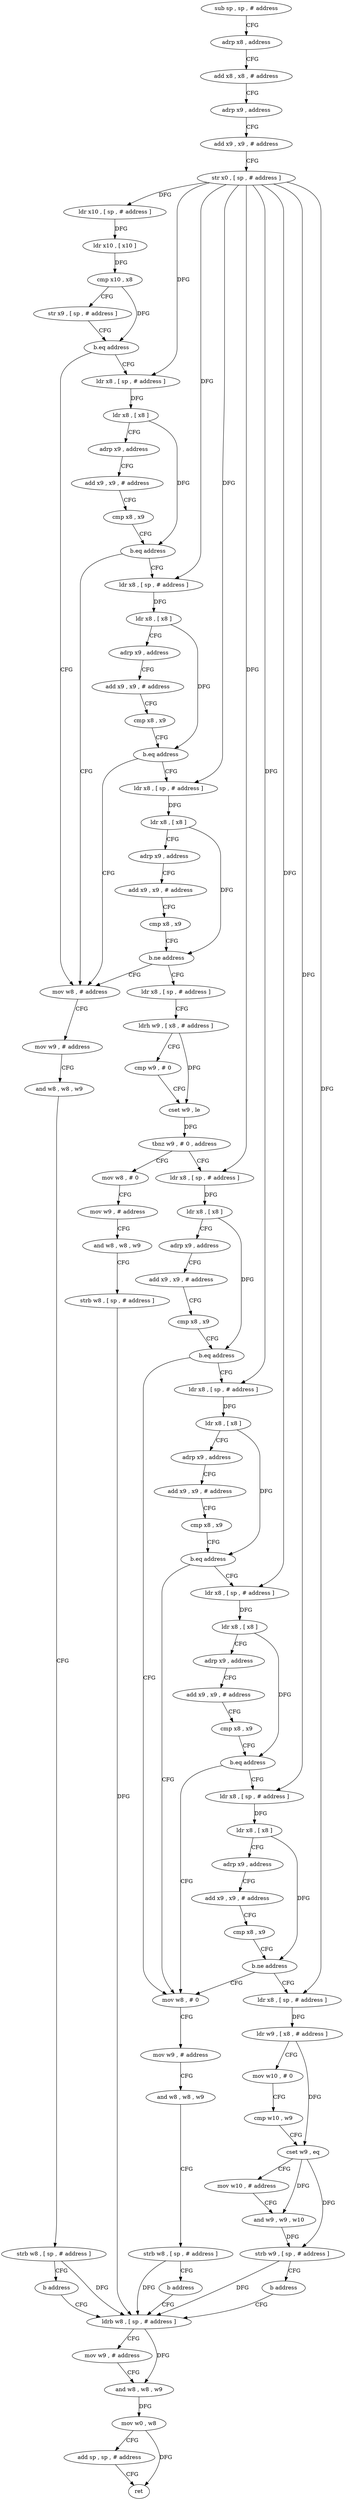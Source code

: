 digraph "func" {
"4240784" [label = "sub sp , sp , # address" ]
"4240788" [label = "adrp x8 , address" ]
"4240792" [label = "add x8 , x8 , # address" ]
"4240796" [label = "adrp x9 , address" ]
"4240800" [label = "add x9 , x9 , # address" ]
"4240804" [label = "str x0 , [ sp , # address ]" ]
"4240808" [label = "ldr x10 , [ sp , # address ]" ]
"4240812" [label = "ldr x10 , [ x10 ]" ]
"4240816" [label = "cmp x10 , x8" ]
"4240820" [label = "str x9 , [ sp , # address ]" ]
"4240824" [label = "b.eq address" ]
"4240900" [label = "mov w8 , # address" ]
"4240828" [label = "ldr x8 , [ sp , # address ]" ]
"4240904" [label = "mov w9 , # address" ]
"4240908" [label = "and w8 , w8 , w9" ]
"4240912" [label = "strb w8 , [ sp , # address ]" ]
"4240916" [label = "b address" ]
"4241108" [label = "ldrb w8 , [ sp , # address ]" ]
"4240832" [label = "ldr x8 , [ x8 ]" ]
"4240836" [label = "adrp x9 , address" ]
"4240840" [label = "add x9 , x9 , # address" ]
"4240844" [label = "cmp x8 , x9" ]
"4240848" [label = "b.eq address" ]
"4240852" [label = "ldr x8 , [ sp , # address ]" ]
"4241112" [label = "mov w9 , # address" ]
"4241116" [label = "and w8 , w8 , w9" ]
"4241120" [label = "mov w0 , w8" ]
"4241124" [label = "add sp , sp , # address" ]
"4241128" [label = "ret" ]
"4240856" [label = "ldr x8 , [ x8 ]" ]
"4240860" [label = "adrp x9 , address" ]
"4240864" [label = "add x9 , x9 , # address" ]
"4240868" [label = "cmp x8 , x9" ]
"4240872" [label = "b.eq address" ]
"4240876" [label = "ldr x8 , [ sp , # address ]" ]
"4240880" [label = "ldr x8 , [ x8 ]" ]
"4240884" [label = "adrp x9 , address" ]
"4240888" [label = "add x9 , x9 , # address" ]
"4240892" [label = "cmp x8 , x9" ]
"4240896" [label = "b.ne address" ]
"4240920" [label = "ldr x8 , [ sp , # address ]" ]
"4240924" [label = "ldrh w9 , [ x8 , # address ]" ]
"4240928" [label = "cmp w9 , # 0" ]
"4240932" [label = "cset w9 , le" ]
"4240936" [label = "tbnz w9 , # 0 , address" ]
"4241092" [label = "mov w8 , # 0" ]
"4240940" [label = "ldr x8 , [ sp , # address ]" ]
"4241096" [label = "mov w9 , # address" ]
"4241100" [label = "and w8 , w8 , w9" ]
"4241104" [label = "strb w8 , [ sp , # address ]" ]
"4240944" [label = "ldr x8 , [ x8 ]" ]
"4240948" [label = "adrp x9 , address" ]
"4240952" [label = "add x9 , x9 , # address" ]
"4240956" [label = "cmp x8 , x9" ]
"4240960" [label = "b.eq address" ]
"4241036" [label = "mov w8 , # 0" ]
"4240964" [label = "ldr x8 , [ sp , # address ]" ]
"4241040" [label = "mov w9 , # address" ]
"4241044" [label = "and w8 , w8 , w9" ]
"4241048" [label = "strb w8 , [ sp , # address ]" ]
"4241052" [label = "b address" ]
"4240968" [label = "ldr x8 , [ x8 ]" ]
"4240972" [label = "adrp x9 , address" ]
"4240976" [label = "add x9 , x9 , # address" ]
"4240980" [label = "cmp x8 , x9" ]
"4240984" [label = "b.eq address" ]
"4240988" [label = "ldr x8 , [ sp , # address ]" ]
"4240992" [label = "ldr x8 , [ x8 ]" ]
"4240996" [label = "adrp x9 , address" ]
"4241000" [label = "add x9 , x9 , # address" ]
"4241004" [label = "cmp x8 , x9" ]
"4241008" [label = "b.eq address" ]
"4241012" [label = "ldr x8 , [ sp , # address ]" ]
"4241016" [label = "ldr x8 , [ x8 ]" ]
"4241020" [label = "adrp x9 , address" ]
"4241024" [label = "add x9 , x9 , # address" ]
"4241028" [label = "cmp x8 , x9" ]
"4241032" [label = "b.ne address" ]
"4241056" [label = "ldr x8 , [ sp , # address ]" ]
"4241060" [label = "ldr w9 , [ x8 , # address ]" ]
"4241064" [label = "mov w10 , # 0" ]
"4241068" [label = "cmp w10 , w9" ]
"4241072" [label = "cset w9 , eq" ]
"4241076" [label = "mov w10 , # address" ]
"4241080" [label = "and w9 , w9 , w10" ]
"4241084" [label = "strb w9 , [ sp , # address ]" ]
"4241088" [label = "b address" ]
"4240784" -> "4240788" [ label = "CFG" ]
"4240788" -> "4240792" [ label = "CFG" ]
"4240792" -> "4240796" [ label = "CFG" ]
"4240796" -> "4240800" [ label = "CFG" ]
"4240800" -> "4240804" [ label = "CFG" ]
"4240804" -> "4240808" [ label = "DFG" ]
"4240804" -> "4240828" [ label = "DFG" ]
"4240804" -> "4240852" [ label = "DFG" ]
"4240804" -> "4240876" [ label = "DFG" ]
"4240804" -> "4240940" [ label = "DFG" ]
"4240804" -> "4240964" [ label = "DFG" ]
"4240804" -> "4240988" [ label = "DFG" ]
"4240804" -> "4241012" [ label = "DFG" ]
"4240804" -> "4241056" [ label = "DFG" ]
"4240808" -> "4240812" [ label = "DFG" ]
"4240812" -> "4240816" [ label = "DFG" ]
"4240816" -> "4240820" [ label = "CFG" ]
"4240816" -> "4240824" [ label = "DFG" ]
"4240820" -> "4240824" [ label = "CFG" ]
"4240824" -> "4240900" [ label = "CFG" ]
"4240824" -> "4240828" [ label = "CFG" ]
"4240900" -> "4240904" [ label = "CFG" ]
"4240828" -> "4240832" [ label = "DFG" ]
"4240904" -> "4240908" [ label = "CFG" ]
"4240908" -> "4240912" [ label = "CFG" ]
"4240912" -> "4240916" [ label = "CFG" ]
"4240912" -> "4241108" [ label = "DFG" ]
"4240916" -> "4241108" [ label = "CFG" ]
"4241108" -> "4241112" [ label = "CFG" ]
"4241108" -> "4241116" [ label = "DFG" ]
"4240832" -> "4240836" [ label = "CFG" ]
"4240832" -> "4240848" [ label = "DFG" ]
"4240836" -> "4240840" [ label = "CFG" ]
"4240840" -> "4240844" [ label = "CFG" ]
"4240844" -> "4240848" [ label = "CFG" ]
"4240848" -> "4240900" [ label = "CFG" ]
"4240848" -> "4240852" [ label = "CFG" ]
"4240852" -> "4240856" [ label = "DFG" ]
"4241112" -> "4241116" [ label = "CFG" ]
"4241116" -> "4241120" [ label = "DFG" ]
"4241120" -> "4241124" [ label = "CFG" ]
"4241120" -> "4241128" [ label = "DFG" ]
"4241124" -> "4241128" [ label = "CFG" ]
"4240856" -> "4240860" [ label = "CFG" ]
"4240856" -> "4240872" [ label = "DFG" ]
"4240860" -> "4240864" [ label = "CFG" ]
"4240864" -> "4240868" [ label = "CFG" ]
"4240868" -> "4240872" [ label = "CFG" ]
"4240872" -> "4240900" [ label = "CFG" ]
"4240872" -> "4240876" [ label = "CFG" ]
"4240876" -> "4240880" [ label = "DFG" ]
"4240880" -> "4240884" [ label = "CFG" ]
"4240880" -> "4240896" [ label = "DFG" ]
"4240884" -> "4240888" [ label = "CFG" ]
"4240888" -> "4240892" [ label = "CFG" ]
"4240892" -> "4240896" [ label = "CFG" ]
"4240896" -> "4240920" [ label = "CFG" ]
"4240896" -> "4240900" [ label = "CFG" ]
"4240920" -> "4240924" [ label = "CFG" ]
"4240924" -> "4240928" [ label = "CFG" ]
"4240924" -> "4240932" [ label = "DFG" ]
"4240928" -> "4240932" [ label = "CFG" ]
"4240932" -> "4240936" [ label = "DFG" ]
"4240936" -> "4241092" [ label = "CFG" ]
"4240936" -> "4240940" [ label = "CFG" ]
"4241092" -> "4241096" [ label = "CFG" ]
"4240940" -> "4240944" [ label = "DFG" ]
"4241096" -> "4241100" [ label = "CFG" ]
"4241100" -> "4241104" [ label = "CFG" ]
"4241104" -> "4241108" [ label = "DFG" ]
"4240944" -> "4240948" [ label = "CFG" ]
"4240944" -> "4240960" [ label = "DFG" ]
"4240948" -> "4240952" [ label = "CFG" ]
"4240952" -> "4240956" [ label = "CFG" ]
"4240956" -> "4240960" [ label = "CFG" ]
"4240960" -> "4241036" [ label = "CFG" ]
"4240960" -> "4240964" [ label = "CFG" ]
"4241036" -> "4241040" [ label = "CFG" ]
"4240964" -> "4240968" [ label = "DFG" ]
"4241040" -> "4241044" [ label = "CFG" ]
"4241044" -> "4241048" [ label = "CFG" ]
"4241048" -> "4241052" [ label = "CFG" ]
"4241048" -> "4241108" [ label = "DFG" ]
"4241052" -> "4241108" [ label = "CFG" ]
"4240968" -> "4240972" [ label = "CFG" ]
"4240968" -> "4240984" [ label = "DFG" ]
"4240972" -> "4240976" [ label = "CFG" ]
"4240976" -> "4240980" [ label = "CFG" ]
"4240980" -> "4240984" [ label = "CFG" ]
"4240984" -> "4241036" [ label = "CFG" ]
"4240984" -> "4240988" [ label = "CFG" ]
"4240988" -> "4240992" [ label = "DFG" ]
"4240992" -> "4240996" [ label = "CFG" ]
"4240992" -> "4241008" [ label = "DFG" ]
"4240996" -> "4241000" [ label = "CFG" ]
"4241000" -> "4241004" [ label = "CFG" ]
"4241004" -> "4241008" [ label = "CFG" ]
"4241008" -> "4241036" [ label = "CFG" ]
"4241008" -> "4241012" [ label = "CFG" ]
"4241012" -> "4241016" [ label = "DFG" ]
"4241016" -> "4241020" [ label = "CFG" ]
"4241016" -> "4241032" [ label = "DFG" ]
"4241020" -> "4241024" [ label = "CFG" ]
"4241024" -> "4241028" [ label = "CFG" ]
"4241028" -> "4241032" [ label = "CFG" ]
"4241032" -> "4241056" [ label = "CFG" ]
"4241032" -> "4241036" [ label = "CFG" ]
"4241056" -> "4241060" [ label = "DFG" ]
"4241060" -> "4241064" [ label = "CFG" ]
"4241060" -> "4241072" [ label = "DFG" ]
"4241064" -> "4241068" [ label = "CFG" ]
"4241068" -> "4241072" [ label = "CFG" ]
"4241072" -> "4241076" [ label = "CFG" ]
"4241072" -> "4241080" [ label = "DFG" ]
"4241072" -> "4241084" [ label = "DFG" ]
"4241076" -> "4241080" [ label = "CFG" ]
"4241080" -> "4241084" [ label = "DFG" ]
"4241084" -> "4241088" [ label = "CFG" ]
"4241084" -> "4241108" [ label = "DFG" ]
"4241088" -> "4241108" [ label = "CFG" ]
}

